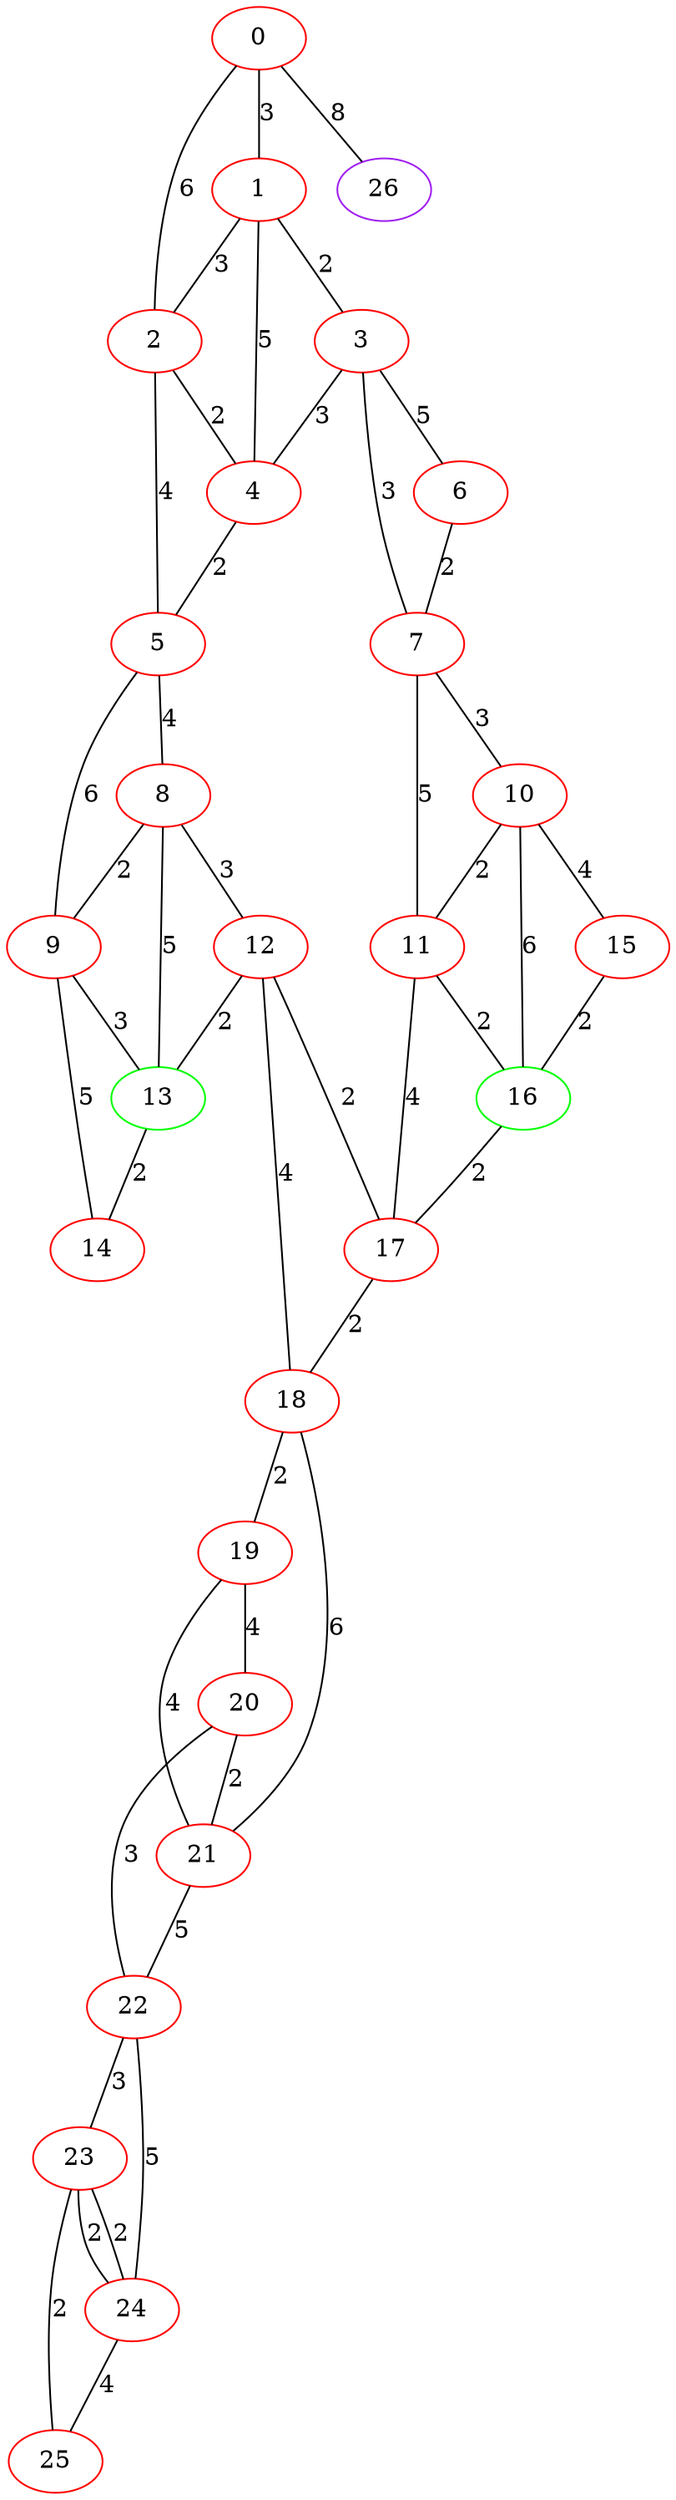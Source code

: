 graph "" {
0 [color=red, weight=1];
1 [color=red, weight=1];
2 [color=red, weight=1];
3 [color=red, weight=1];
4 [color=red, weight=1];
5 [color=red, weight=1];
6 [color=red, weight=1];
7 [color=red, weight=1];
8 [color=red, weight=1];
9 [color=red, weight=1];
10 [color=red, weight=1];
11 [color=red, weight=1];
12 [color=red, weight=1];
13 [color=green, weight=2];
14 [color=red, weight=1];
15 [color=red, weight=1];
16 [color=green, weight=2];
17 [color=red, weight=1];
18 [color=red, weight=1];
19 [color=red, weight=1];
20 [color=red, weight=1];
21 [color=red, weight=1];
22 [color=red, weight=1];
23 [color=red, weight=1];
24 [color=red, weight=1];
25 [color=red, weight=1];
26 [color=purple, weight=4];
0 -- 1  [key=0, label=3];
0 -- 2  [key=0, label=6];
0 -- 26  [key=0, label=8];
1 -- 2  [key=0, label=3];
1 -- 3  [key=0, label=2];
1 -- 4  [key=0, label=5];
2 -- 4  [key=0, label=2];
2 -- 5  [key=0, label=4];
3 -- 4  [key=0, label=3];
3 -- 6  [key=0, label=5];
3 -- 7  [key=0, label=3];
4 -- 5  [key=0, label=2];
5 -- 8  [key=0, label=4];
5 -- 9  [key=0, label=6];
6 -- 7  [key=0, label=2];
7 -- 11  [key=0, label=5];
7 -- 10  [key=0, label=3];
8 -- 9  [key=0, label=2];
8 -- 12  [key=0, label=3];
8 -- 13  [key=0, label=5];
9 -- 14  [key=0, label=5];
9 -- 13  [key=0, label=3];
10 -- 16  [key=0, label=6];
10 -- 11  [key=0, label=2];
10 -- 15  [key=0, label=4];
11 -- 16  [key=0, label=2];
11 -- 17  [key=0, label=4];
12 -- 17  [key=0, label=2];
12 -- 18  [key=0, label=4];
12 -- 13  [key=0, label=2];
13 -- 14  [key=0, label=2];
15 -- 16  [key=0, label=2];
16 -- 17  [key=0, label=2];
17 -- 18  [key=0, label=2];
18 -- 19  [key=0, label=2];
18 -- 21  [key=0, label=6];
19 -- 20  [key=0, label=4];
19 -- 21  [key=0, label=4];
20 -- 21  [key=0, label=2];
20 -- 22  [key=0, label=3];
21 -- 22  [key=0, label=5];
22 -- 24  [key=0, label=5];
22 -- 23  [key=0, label=3];
23 -- 24  [key=0, label=2];
23 -- 24  [key=1, label=2];
23 -- 25  [key=0, label=2];
24 -- 25  [key=0, label=4];
}
